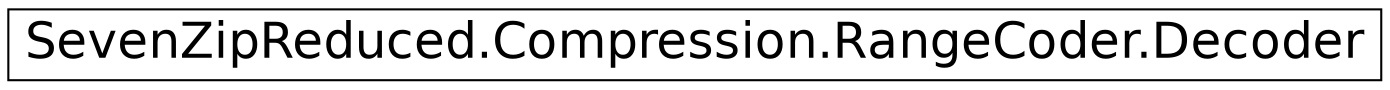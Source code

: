 digraph G
{
  edge [fontname="Helvetica",fontsize="24",labelfontname="Helvetica",labelfontsize="24"];
  node [fontname="Helvetica",fontsize="24",shape=record];
  rankdir="LR";
  Node1 [label="SevenZipReduced.Compression.RangeCoder.Decoder",height=0.2,width=0.4,color="black", fillcolor="white", style="filled",URL="$class_seven_zip_reduced_1_1_compression_1_1_range_coder_1_1_decoder.html"];
}
